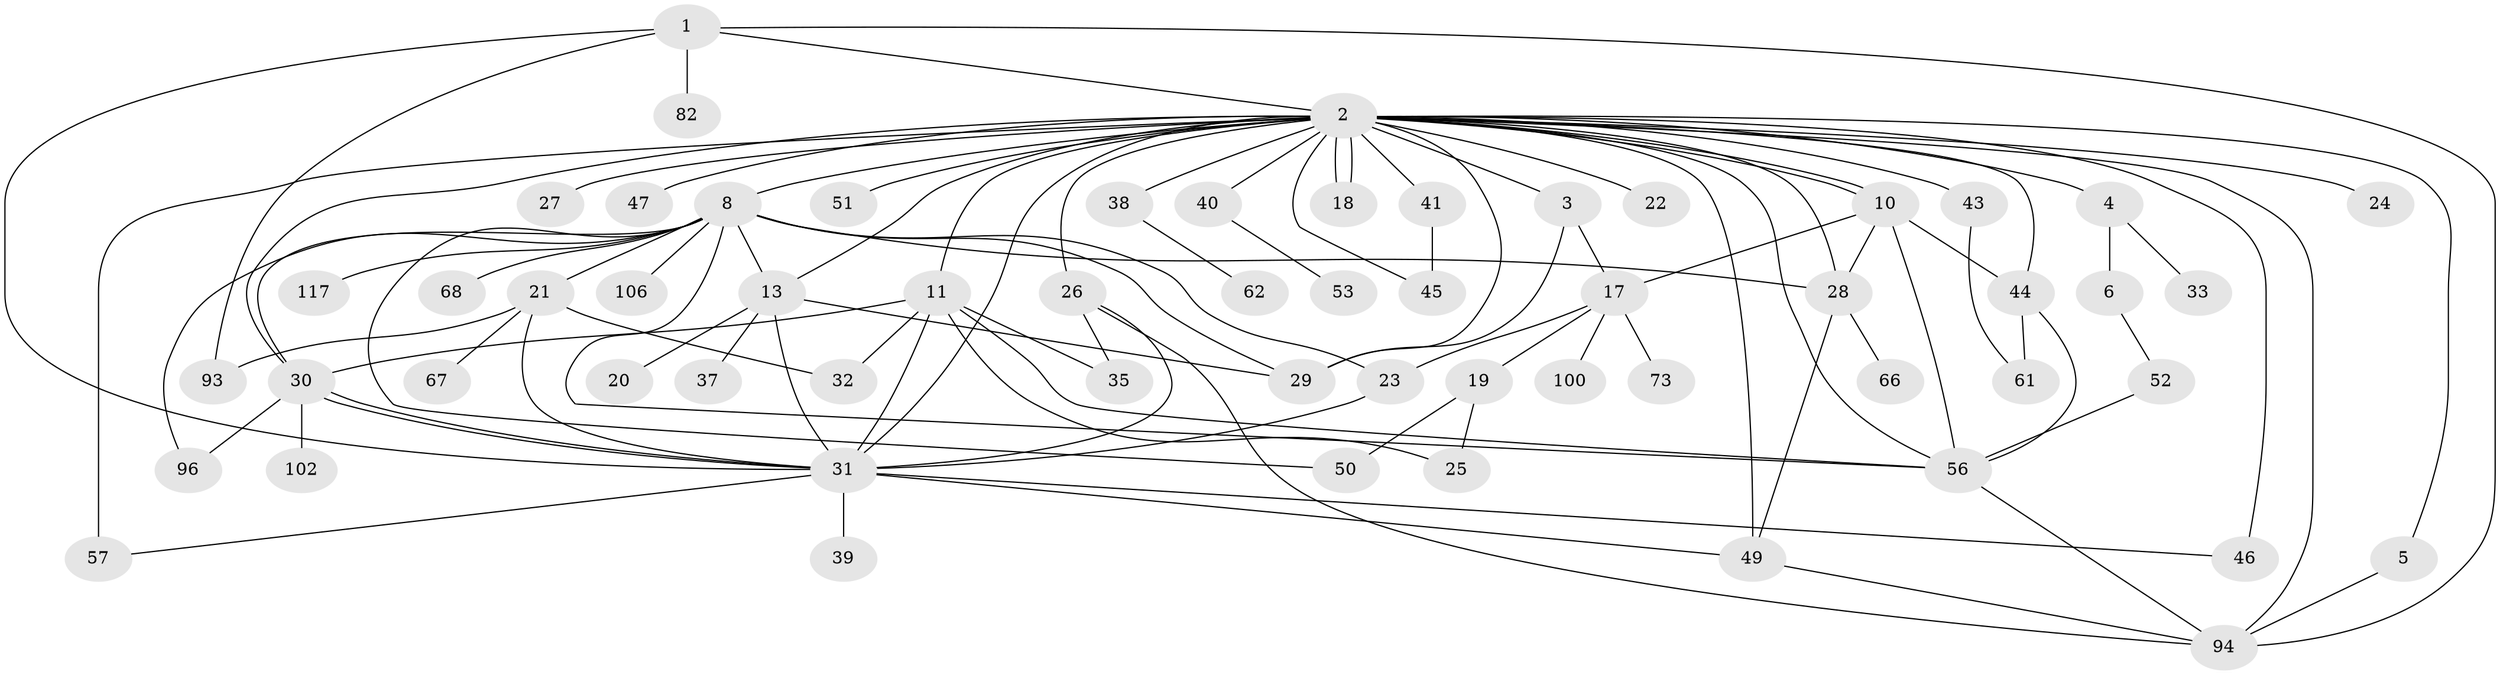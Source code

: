 // original degree distribution, {5: 0.03389830508474576, 34: 0.00847457627118644, 4: 0.059322033898305086, 2: 0.211864406779661, 13: 0.00847457627118644, 14: 0.00847457627118644, 1: 0.4830508474576271, 7: 0.03389830508474576, 6: 0.025423728813559324, 3: 0.1016949152542373, 8: 0.01694915254237288, 22: 0.00847457627118644}
// Generated by graph-tools (version 1.1) at 2025/14/03/09/25 04:14:40]
// undirected, 59 vertices, 101 edges
graph export_dot {
graph [start="1"]
  node [color=gray90,style=filled];
  1;
  2 [super="+48+7+88+91+111+78+110+9"];
  3;
  4 [super="+15"];
  5;
  6;
  8 [super="+42"];
  10 [super="+74+81+59"];
  11 [super="+72+77+14"];
  13 [super="+36"];
  17;
  18;
  19;
  20;
  21;
  22;
  23;
  24;
  25 [super="+63"];
  26 [super="+86+65"];
  27;
  28;
  29 [super="+83+112+55+34"];
  30;
  31 [super="+60+70+90+104+105+79+80+109+97+64"];
  32;
  33;
  35;
  37;
  38;
  39;
  40;
  41;
  43;
  44 [super="+98+85+108"];
  45;
  46;
  47 [super="+75"];
  49;
  50 [super="+76"];
  51;
  52 [super="+84+71+58"];
  53;
  56 [super="+87"];
  57 [super="+92"];
  61;
  62;
  66;
  67;
  68;
  73;
  82;
  93;
  94 [super="+99"];
  96;
  100;
  102;
  106;
  117;
  1 -- 2;
  1 -- 31;
  1 -- 82;
  1 -- 93;
  1 -- 94;
  2 -- 3 [weight=2];
  2 -- 4;
  2 -- 5;
  2 -- 8 [weight=2];
  2 -- 10 [weight=2];
  2 -- 10;
  2 -- 11;
  2 -- 13;
  2 -- 18;
  2 -- 18;
  2 -- 24;
  2 -- 26 [weight=2];
  2 -- 27;
  2 -- 28;
  2 -- 31 [weight=2];
  2 -- 38;
  2 -- 40;
  2 -- 41;
  2 -- 44;
  2 -- 49;
  2 -- 56;
  2 -- 57 [weight=2];
  2 -- 43;
  2 -- 45;
  2 -- 46 [weight=2];
  2 -- 47;
  2 -- 51;
  2 -- 22;
  2 -- 30;
  2 -- 29;
  2 -- 94;
  3 -- 17;
  3 -- 29;
  4 -- 6;
  4 -- 33;
  5 -- 94;
  6 -- 52;
  8 -- 21;
  8 -- 23;
  8 -- 28;
  8 -- 29;
  8 -- 30;
  8 -- 50;
  8 -- 68;
  8 -- 96;
  8 -- 106;
  8 -- 117;
  8 -- 13;
  8 -- 56;
  10 -- 17;
  10 -- 56;
  10 -- 28;
  10 -- 44;
  11 -- 32;
  11 -- 35;
  11 -- 25;
  11 -- 30;
  11 -- 31;
  11 -- 56;
  13 -- 20;
  13 -- 29;
  13 -- 31;
  13 -- 37;
  17 -- 19;
  17 -- 23;
  17 -- 73;
  17 -- 100;
  19 -- 25;
  19 -- 50;
  21 -- 31;
  21 -- 32;
  21 -- 67;
  21 -- 93;
  23 -- 31;
  26 -- 31;
  26 -- 35;
  26 -- 94;
  28 -- 49;
  28 -- 66;
  30 -- 31 [weight=2];
  30 -- 31;
  30 -- 96;
  30 -- 102;
  31 -- 39;
  31 -- 46;
  31 -- 57;
  31 -- 49;
  38 -- 62;
  40 -- 53;
  41 -- 45;
  43 -- 61;
  44 -- 56;
  44 -- 61;
  49 -- 94;
  52 -- 56;
  56 -- 94;
}
